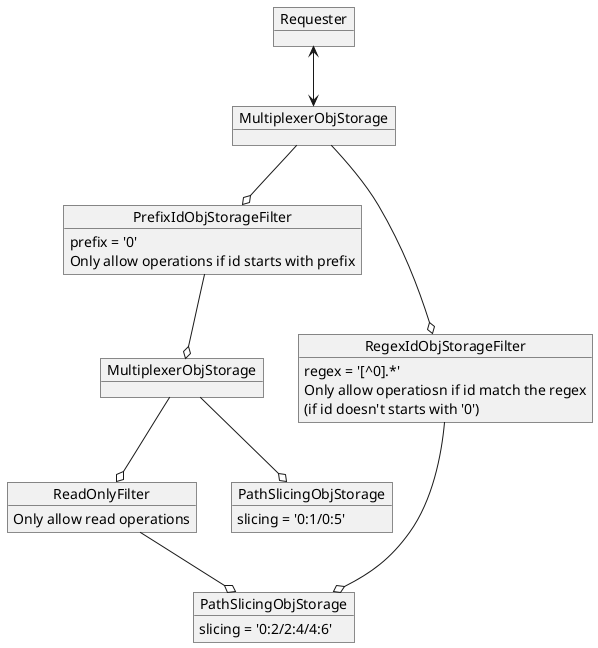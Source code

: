 @startuml
skinparam shadowing false

object Requester
object "MultiplexerObjStorage" as demultiplexer1
object "MultiplexerObjStorage" as demultiplexer2

object ReadOnlyFilter {
       Only allow read operations
}
object "PrefixIdObjStorageFilter" as pf {
       prefix = '0'
       Only allow operations if id starts with prefix
}
object "RegexIdObjStorageFilter" as rf {
       regex = '[^0].*'
       Only allow operatiosn if id match the regex
       (if id doesn't starts with '0')
}

object "PathSlicingObjStorage" as ps2 {
       slicing = '0:2/2:4/4:6'
}

object "PathSlicingObjStorage" as ps5 {
       slicing = '0:1/0:5'
}

Requester <--> demultiplexer1

demultiplexer1 --o rf
rf --o ps2

demultiplexer1 --o pf
pf --o demultiplexer2

demultiplexer2 --o ReadOnlyFilter
ReadOnlyFilter --o ps2
demultiplexer2 --o ps5

@enduml